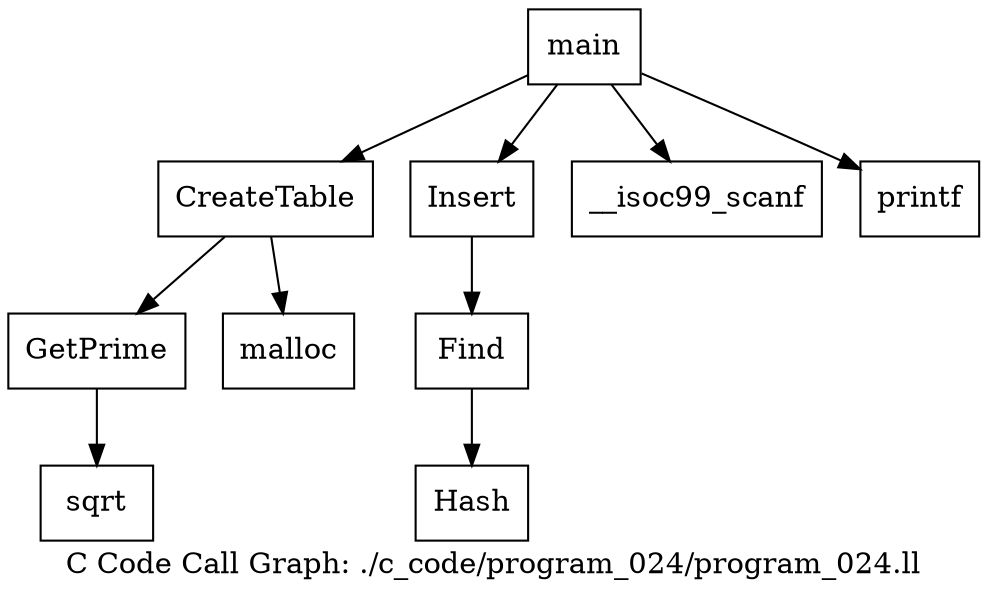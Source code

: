 digraph "C Code Call Graph: ./c_code/program_024/program_024.ll" {
	label="C Code Call Graph: ./c_code/program_024/program_024.ll";

	Node0x56542adab060 [shape=record,label="{GetPrime}"];
	Node0x56542adab060 -> Node0x56542adab0e0;
	Node0x56542adab0e0 [shape=record,label="{sqrt}"];
	Node0x56542adab5a0 [shape=record,label="{CreateTable}"];
	Node0x56542adab5a0 -> Node0x56542adab6d0;
	Node0x56542adab5a0 -> Node0x56542adab060;
	Node0x56542adab6d0 [shape=record,label="{malloc}"];
	Node0x56542adab830 [shape=record,label="{Hash}"];
	Node0x56542adaba00 [shape=record,label="{Find}"];
	Node0x56542adaba00 -> Node0x56542adab830;
	Node0x56542adabab0 [shape=record,label="{Insert}"];
	Node0x56542adabab0 -> Node0x56542adaba00;
	Node0x56542adabb60 [shape=record,label="{main}"];
	Node0x56542adabb60 -> Node0x56542adabbe0;
	Node0x56542adabb60 -> Node0x56542adab5a0;
	Node0x56542adabb60 -> Node0x56542adabc90;
	Node0x56542adabb60 -> Node0x56542adabab0;
	Node0x56542adabbe0 [shape=record,label="{__isoc99_scanf}"];
	Node0x56542adabc90 [shape=record,label="{printf}"];
}
